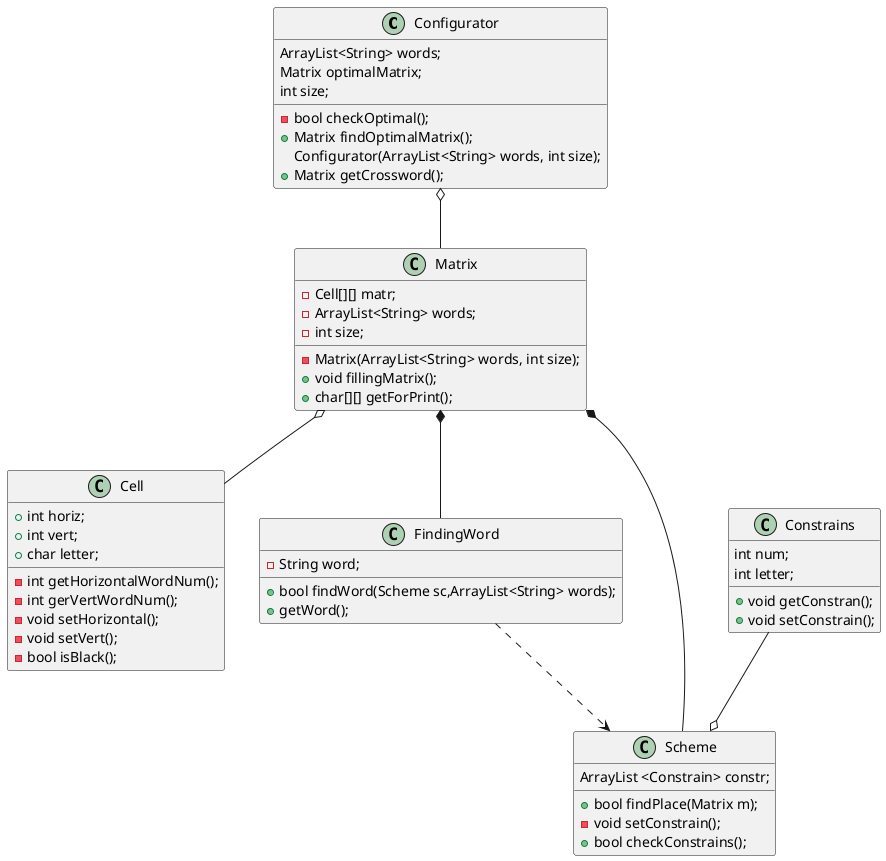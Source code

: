 @startuml

class Configurator{
-bool checkOptimal();
+Matrix findOptimalMatrix();
Configurator(ArrayList<String> words, int size);
ArrayList<String> words;
Matrix optimalMatrix;
+Matrix getCrossword();
int size;
}

class Matrix{
-Matrix(ArrayList<String> words, int size);
-Cell[][] matr;
-ArrayList<String> words;
-int size;
+void fillingMatrix();
+char[][] getForPrint();
}

class Cell{
+int horiz;
+int vert;
+char letter;
-int getHorizontalWordNum();
-int gerVertWordNum();
-void setHorizontal();
-void setVert();
-bool isBlack();
}

class FindingWord{
+bool findWord(Scheme sc,ArrayList<String> words);
+getWord();
-String word;
}

class Scheme{
+bool findPlace(Matrix m);
-void setConstrain();
+bool checkConstrains();
ArrayList <Constrain> constr;
}

class Constrains{
int num;
int letter;
+void getConstran();
+ void setConstrain();
}

Configurator o--Matrix
Matrix o--Cell
Matrix *--FindingWord
FindingWord..>Scheme
Scheme--*Matrix
Constrains --o Scheme
@enduml